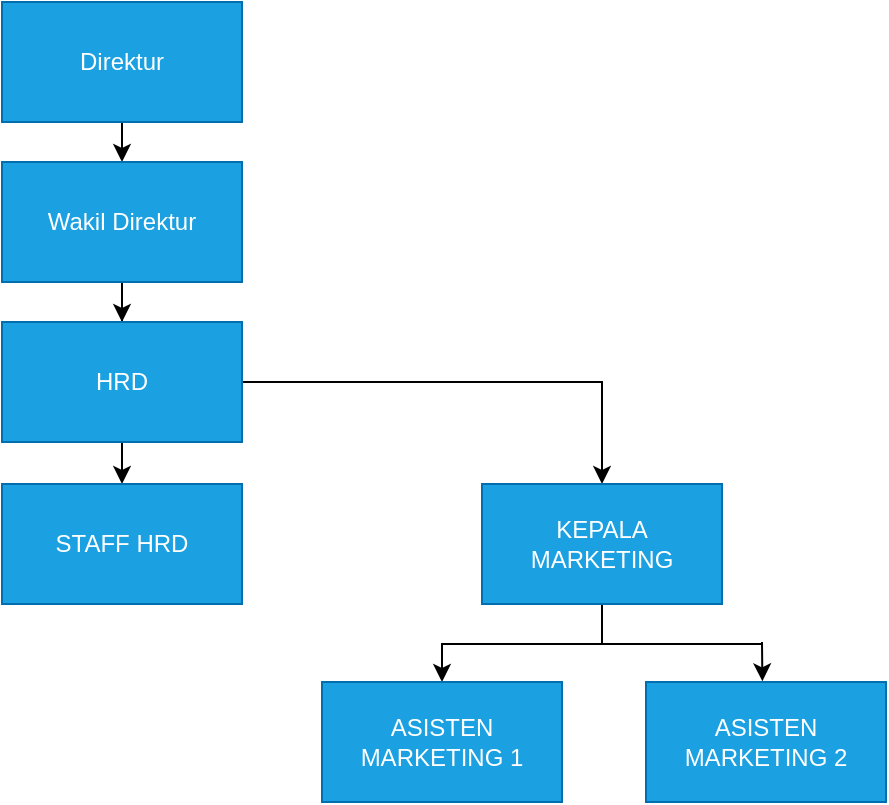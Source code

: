 <mxfile version="20.2.6" type="github">
  <diagram id="3LXRDVrzEN2xiRLzZ95g" name="Halaman-1">
    <mxGraphModel dx="1422" dy="737" grid="1" gridSize="10" guides="1" tooltips="1" connect="1" arrows="1" fold="1" page="1" pageScale="1" pageWidth="827" pageHeight="1169" math="0" shadow="0">
      <root>
        <mxCell id="0" />
        <mxCell id="1" parent="0" />
        <mxCell id="gRRdF8cXo2-2MMEj2vcQ-3" style="edgeStyle=orthogonalEdgeStyle;rounded=0;orthogonalLoop=1;jettySize=auto;html=1;exitX=0.5;exitY=1;exitDx=0;exitDy=0;entryX=0.5;entryY=0;entryDx=0;entryDy=0;" edge="1" parent="1" source="gRRdF8cXo2-2MMEj2vcQ-1" target="gRRdF8cXo2-2MMEj2vcQ-2">
          <mxGeometry relative="1" as="geometry" />
        </mxCell>
        <mxCell id="gRRdF8cXo2-2MMEj2vcQ-1" value="Direktur" style="rounded=0;whiteSpace=wrap;html=1;fillColor=#1ba1e2;strokeColor=#006EAF;fontColor=#ffffff;" vertex="1" parent="1">
          <mxGeometry x="360" y="40" width="120" height="60" as="geometry" />
        </mxCell>
        <mxCell id="gRRdF8cXo2-2MMEj2vcQ-5" style="edgeStyle=orthogonalEdgeStyle;rounded=0;orthogonalLoop=1;jettySize=auto;html=1;exitX=0.5;exitY=1;exitDx=0;exitDy=0;" edge="1" parent="1" source="gRRdF8cXo2-2MMEj2vcQ-2" target="gRRdF8cXo2-2MMEj2vcQ-4">
          <mxGeometry relative="1" as="geometry" />
        </mxCell>
        <mxCell id="gRRdF8cXo2-2MMEj2vcQ-2" value="Wakil Direktur" style="rounded=0;whiteSpace=wrap;html=1;fillColor=#1ba1e2;strokeColor=#006EAF;fontColor=#ffffff;" vertex="1" parent="1">
          <mxGeometry x="360" y="120" width="120" height="60" as="geometry" />
        </mxCell>
        <mxCell id="gRRdF8cXo2-2MMEj2vcQ-7" style="edgeStyle=orthogonalEdgeStyle;rounded=0;orthogonalLoop=1;jettySize=auto;html=1;exitX=0.5;exitY=1;exitDx=0;exitDy=0;entryX=0.5;entryY=0;entryDx=0;entryDy=0;" edge="1" parent="1" source="gRRdF8cXo2-2MMEj2vcQ-4" target="gRRdF8cXo2-2MMEj2vcQ-6">
          <mxGeometry relative="1" as="geometry" />
        </mxCell>
        <mxCell id="gRRdF8cXo2-2MMEj2vcQ-9" style="edgeStyle=orthogonalEdgeStyle;rounded=0;orthogonalLoop=1;jettySize=auto;html=1;exitX=1;exitY=0.5;exitDx=0;exitDy=0;entryX=0.5;entryY=0;entryDx=0;entryDy=0;" edge="1" parent="1" source="gRRdF8cXo2-2MMEj2vcQ-4" target="gRRdF8cXo2-2MMEj2vcQ-8">
          <mxGeometry relative="1" as="geometry" />
        </mxCell>
        <mxCell id="gRRdF8cXo2-2MMEj2vcQ-4" value="HRD" style="rounded=0;whiteSpace=wrap;html=1;fillColor=#1ba1e2;strokeColor=#006EAF;fontColor=#ffffff;" vertex="1" parent="1">
          <mxGeometry x="360" y="200" width="120" height="60" as="geometry" />
        </mxCell>
        <mxCell id="gRRdF8cXo2-2MMEj2vcQ-6" value="STAFF HRD" style="rounded=0;whiteSpace=wrap;html=1;fillColor=#1ba1e2;strokeColor=#006EAF;fontColor=#ffffff;" vertex="1" parent="1">
          <mxGeometry x="360" y="281" width="120" height="60" as="geometry" />
        </mxCell>
        <mxCell id="gRRdF8cXo2-2MMEj2vcQ-13" style="edgeStyle=orthogonalEdgeStyle;rounded=0;orthogonalLoop=1;jettySize=auto;html=1;exitX=0.5;exitY=1;exitDx=0;exitDy=0;entryX=0.5;entryY=0;entryDx=0;entryDy=0;" edge="1" parent="1" source="gRRdF8cXo2-2MMEj2vcQ-8" target="gRRdF8cXo2-2MMEj2vcQ-10">
          <mxGeometry relative="1" as="geometry" />
        </mxCell>
        <mxCell id="gRRdF8cXo2-2MMEj2vcQ-16" style="edgeStyle=orthogonalEdgeStyle;rounded=0;orthogonalLoop=1;jettySize=auto;html=1;exitX=0.5;exitY=1;exitDx=0;exitDy=0;entryX=0.485;entryY=-0.006;entryDx=0;entryDy=0;entryPerimeter=0;" edge="1" parent="1" source="gRRdF8cXo2-2MMEj2vcQ-8" target="gRRdF8cXo2-2MMEj2vcQ-14">
          <mxGeometry relative="1" as="geometry" />
        </mxCell>
        <mxCell id="gRRdF8cXo2-2MMEj2vcQ-8" value="KEPALA MARKETING" style="rounded=0;whiteSpace=wrap;html=1;fillColor=#1ba1e2;strokeColor=#006EAF;fontColor=#ffffff;" vertex="1" parent="1">
          <mxGeometry x="600" y="281" width="120" height="60" as="geometry" />
        </mxCell>
        <mxCell id="gRRdF8cXo2-2MMEj2vcQ-10" value="ASISTEN MARKETING 1" style="rounded=0;whiteSpace=wrap;html=1;fillColor=#1ba1e2;strokeColor=#006EAF;fontColor=#ffffff;" vertex="1" parent="1">
          <mxGeometry x="520" y="380" width="120" height="60" as="geometry" />
        </mxCell>
        <mxCell id="gRRdF8cXo2-2MMEj2vcQ-14" value="ASISTEN MARKETING 2" style="rounded=0;whiteSpace=wrap;html=1;fillColor=#1ba1e2;strokeColor=#006EAF;fontColor=#ffffff;" vertex="1" parent="1">
          <mxGeometry x="682" y="380" width="120" height="60" as="geometry" />
        </mxCell>
      </root>
    </mxGraphModel>
  </diagram>
</mxfile>
